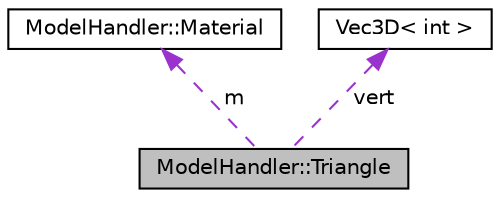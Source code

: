 digraph "ModelHandler::Triangle"
{
  edge [fontname="Helvetica",fontsize="10",labelfontname="Helvetica",labelfontsize="10"];
  node [fontname="Helvetica",fontsize="10",shape=record];
  Node1 [label="ModelHandler::Triangle",height=0.2,width=0.4,color="black", fillcolor="grey75", style="filled", fontcolor="black"];
  Node2 -> Node1 [dir="back",color="darkorchid3",fontsize="10",style="dashed",label=" m" ,fontname="Helvetica"];
  Node2 [label="ModelHandler::Material",height=0.2,width=0.4,color="black", fillcolor="white", style="filled",URL="$structModelHandler_1_1Material.html"];
  Node3 -> Node1 [dir="back",color="darkorchid3",fontsize="10",style="dashed",label=" vert" ,fontname="Helvetica"];
  Node3 [label="Vec3D\< int \>",height=0.2,width=0.4,color="black", fillcolor="white", style="filled",URL="$classVec3D.html"];
}
